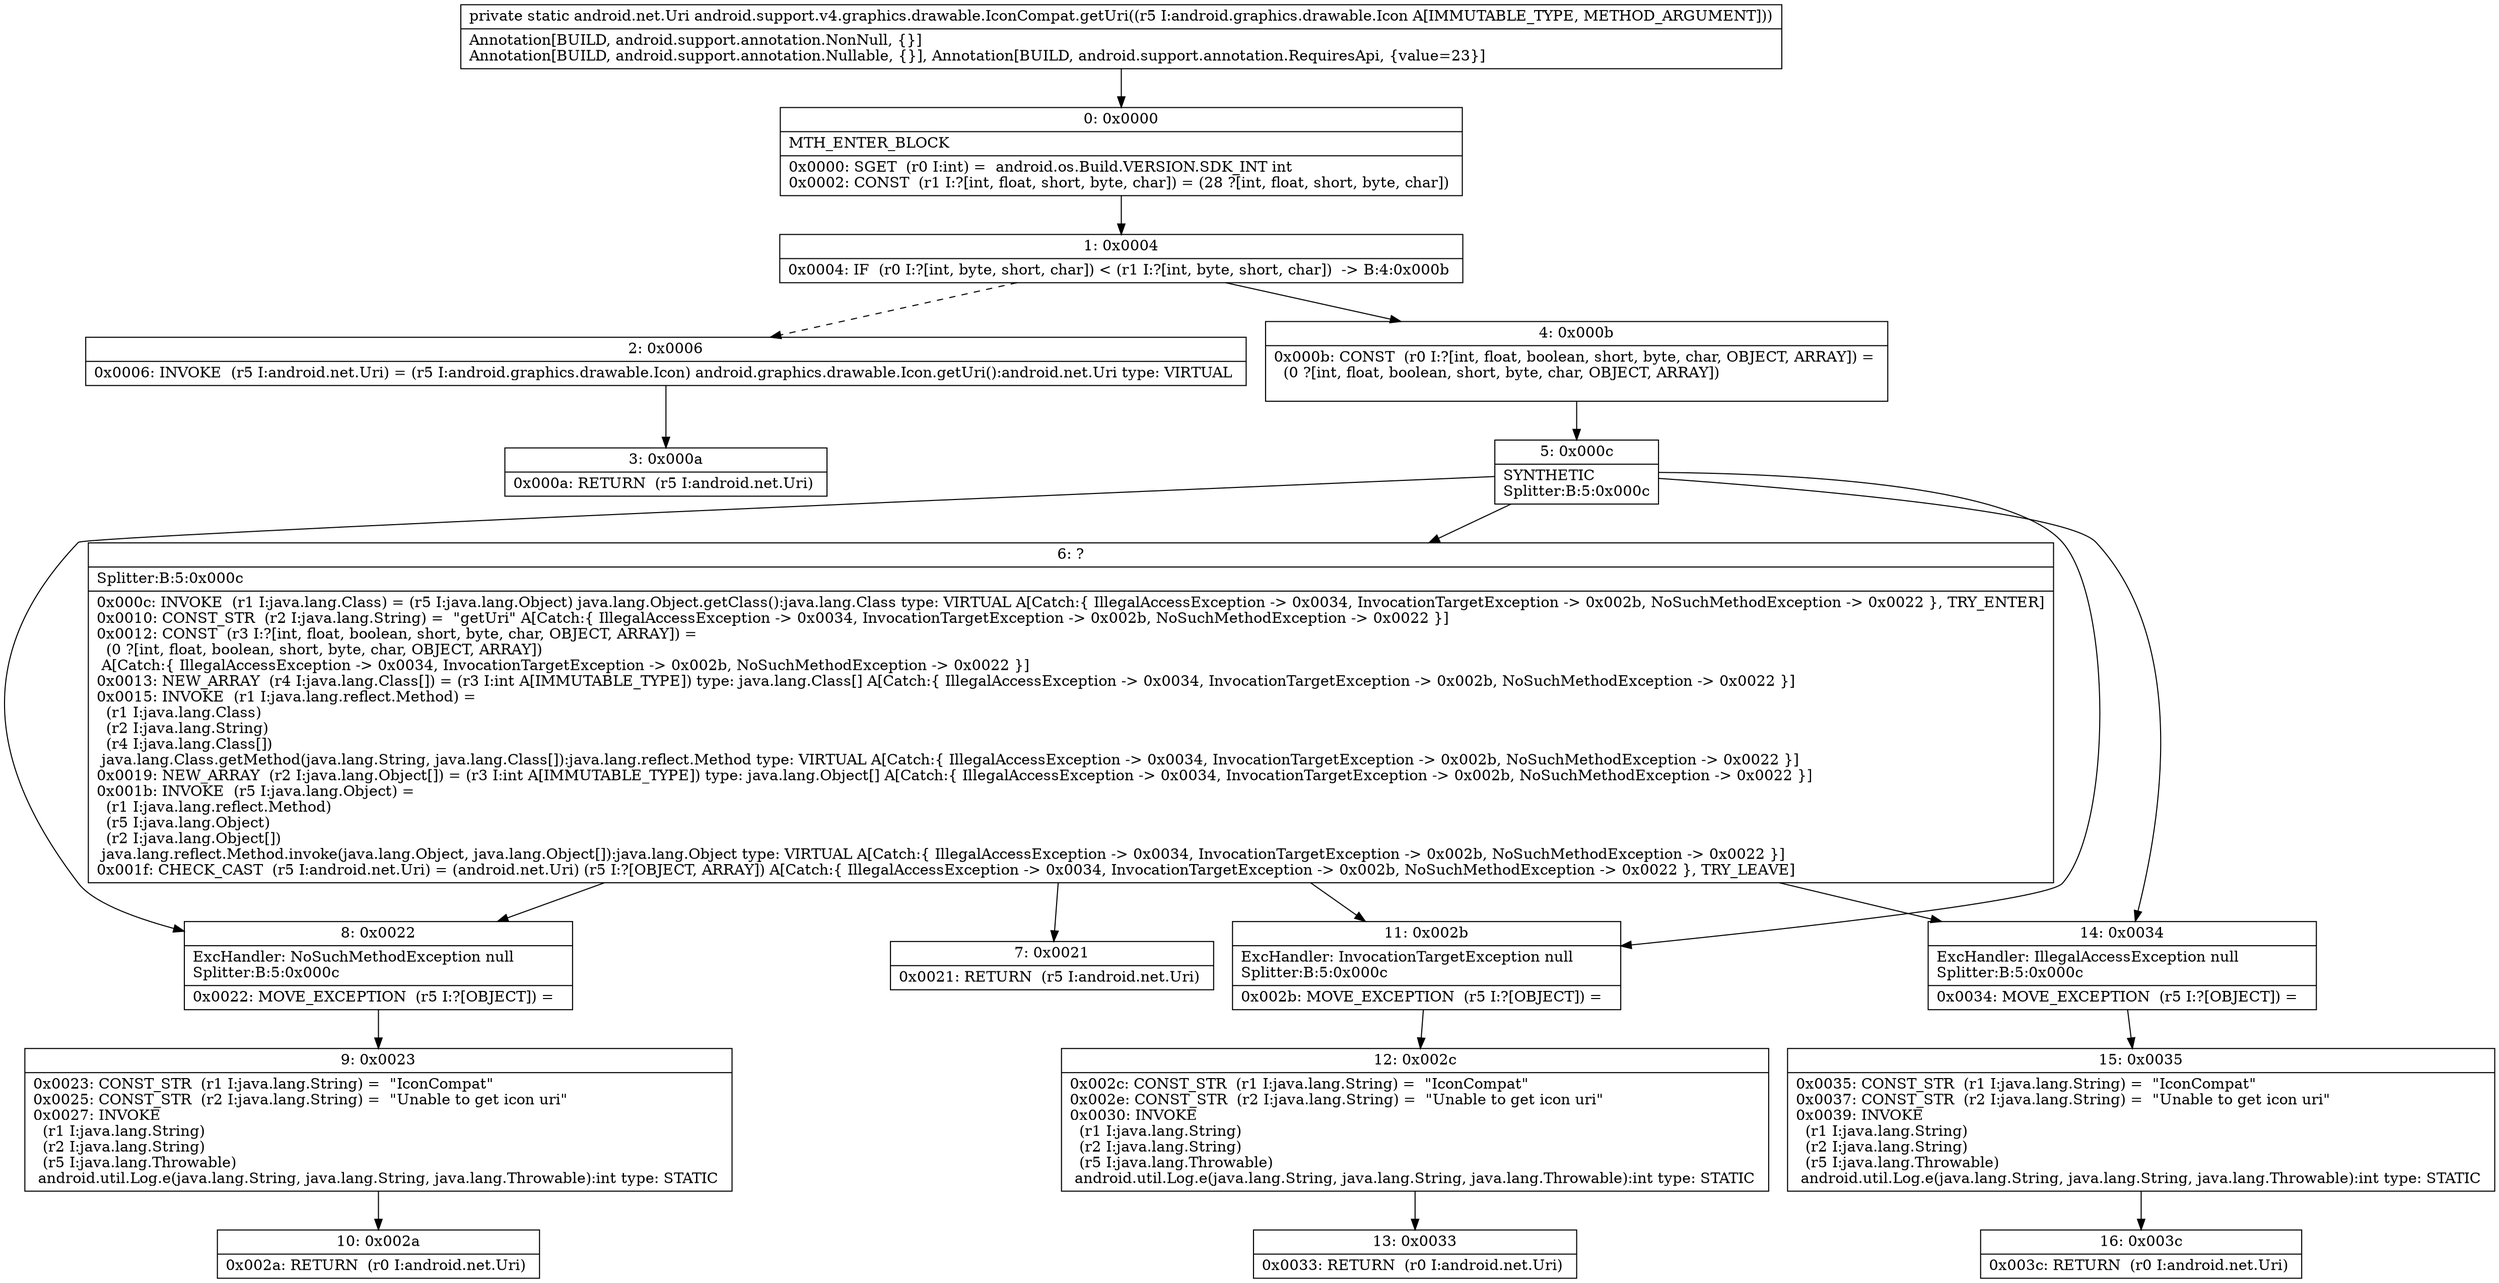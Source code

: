 digraph "CFG forandroid.support.v4.graphics.drawable.IconCompat.getUri(Landroid\/graphics\/drawable\/Icon;)Landroid\/net\/Uri;" {
Node_0 [shape=record,label="{0\:\ 0x0000|MTH_ENTER_BLOCK\l|0x0000: SGET  (r0 I:int) =  android.os.Build.VERSION.SDK_INT int \l0x0002: CONST  (r1 I:?[int, float, short, byte, char]) = (28 ?[int, float, short, byte, char]) \l}"];
Node_1 [shape=record,label="{1\:\ 0x0004|0x0004: IF  (r0 I:?[int, byte, short, char]) \< (r1 I:?[int, byte, short, char])  \-\> B:4:0x000b \l}"];
Node_2 [shape=record,label="{2\:\ 0x0006|0x0006: INVOKE  (r5 I:android.net.Uri) = (r5 I:android.graphics.drawable.Icon) android.graphics.drawable.Icon.getUri():android.net.Uri type: VIRTUAL \l}"];
Node_3 [shape=record,label="{3\:\ 0x000a|0x000a: RETURN  (r5 I:android.net.Uri) \l}"];
Node_4 [shape=record,label="{4\:\ 0x000b|0x000b: CONST  (r0 I:?[int, float, boolean, short, byte, char, OBJECT, ARRAY]) = \l  (0 ?[int, float, boolean, short, byte, char, OBJECT, ARRAY])\l \l}"];
Node_5 [shape=record,label="{5\:\ 0x000c|SYNTHETIC\lSplitter:B:5:0x000c\l}"];
Node_6 [shape=record,label="{6\:\ ?|Splitter:B:5:0x000c\l|0x000c: INVOKE  (r1 I:java.lang.Class) = (r5 I:java.lang.Object) java.lang.Object.getClass():java.lang.Class type: VIRTUAL A[Catch:\{ IllegalAccessException \-\> 0x0034, InvocationTargetException \-\> 0x002b, NoSuchMethodException \-\> 0x0022 \}, TRY_ENTER]\l0x0010: CONST_STR  (r2 I:java.lang.String) =  \"getUri\" A[Catch:\{ IllegalAccessException \-\> 0x0034, InvocationTargetException \-\> 0x002b, NoSuchMethodException \-\> 0x0022 \}]\l0x0012: CONST  (r3 I:?[int, float, boolean, short, byte, char, OBJECT, ARRAY]) = \l  (0 ?[int, float, boolean, short, byte, char, OBJECT, ARRAY])\l A[Catch:\{ IllegalAccessException \-\> 0x0034, InvocationTargetException \-\> 0x002b, NoSuchMethodException \-\> 0x0022 \}]\l0x0013: NEW_ARRAY  (r4 I:java.lang.Class[]) = (r3 I:int A[IMMUTABLE_TYPE]) type: java.lang.Class[] A[Catch:\{ IllegalAccessException \-\> 0x0034, InvocationTargetException \-\> 0x002b, NoSuchMethodException \-\> 0x0022 \}]\l0x0015: INVOKE  (r1 I:java.lang.reflect.Method) = \l  (r1 I:java.lang.Class)\l  (r2 I:java.lang.String)\l  (r4 I:java.lang.Class[])\l java.lang.Class.getMethod(java.lang.String, java.lang.Class[]):java.lang.reflect.Method type: VIRTUAL A[Catch:\{ IllegalAccessException \-\> 0x0034, InvocationTargetException \-\> 0x002b, NoSuchMethodException \-\> 0x0022 \}]\l0x0019: NEW_ARRAY  (r2 I:java.lang.Object[]) = (r3 I:int A[IMMUTABLE_TYPE]) type: java.lang.Object[] A[Catch:\{ IllegalAccessException \-\> 0x0034, InvocationTargetException \-\> 0x002b, NoSuchMethodException \-\> 0x0022 \}]\l0x001b: INVOKE  (r5 I:java.lang.Object) = \l  (r1 I:java.lang.reflect.Method)\l  (r5 I:java.lang.Object)\l  (r2 I:java.lang.Object[])\l java.lang.reflect.Method.invoke(java.lang.Object, java.lang.Object[]):java.lang.Object type: VIRTUAL A[Catch:\{ IllegalAccessException \-\> 0x0034, InvocationTargetException \-\> 0x002b, NoSuchMethodException \-\> 0x0022 \}]\l0x001f: CHECK_CAST  (r5 I:android.net.Uri) = (android.net.Uri) (r5 I:?[OBJECT, ARRAY]) A[Catch:\{ IllegalAccessException \-\> 0x0034, InvocationTargetException \-\> 0x002b, NoSuchMethodException \-\> 0x0022 \}, TRY_LEAVE]\l}"];
Node_7 [shape=record,label="{7\:\ 0x0021|0x0021: RETURN  (r5 I:android.net.Uri) \l}"];
Node_8 [shape=record,label="{8\:\ 0x0022|ExcHandler: NoSuchMethodException null\lSplitter:B:5:0x000c\l|0x0022: MOVE_EXCEPTION  (r5 I:?[OBJECT]) =  \l}"];
Node_9 [shape=record,label="{9\:\ 0x0023|0x0023: CONST_STR  (r1 I:java.lang.String) =  \"IconCompat\" \l0x0025: CONST_STR  (r2 I:java.lang.String) =  \"Unable to get icon uri\" \l0x0027: INVOKE  \l  (r1 I:java.lang.String)\l  (r2 I:java.lang.String)\l  (r5 I:java.lang.Throwable)\l android.util.Log.e(java.lang.String, java.lang.String, java.lang.Throwable):int type: STATIC \l}"];
Node_10 [shape=record,label="{10\:\ 0x002a|0x002a: RETURN  (r0 I:android.net.Uri) \l}"];
Node_11 [shape=record,label="{11\:\ 0x002b|ExcHandler: InvocationTargetException null\lSplitter:B:5:0x000c\l|0x002b: MOVE_EXCEPTION  (r5 I:?[OBJECT]) =  \l}"];
Node_12 [shape=record,label="{12\:\ 0x002c|0x002c: CONST_STR  (r1 I:java.lang.String) =  \"IconCompat\" \l0x002e: CONST_STR  (r2 I:java.lang.String) =  \"Unable to get icon uri\" \l0x0030: INVOKE  \l  (r1 I:java.lang.String)\l  (r2 I:java.lang.String)\l  (r5 I:java.lang.Throwable)\l android.util.Log.e(java.lang.String, java.lang.String, java.lang.Throwable):int type: STATIC \l}"];
Node_13 [shape=record,label="{13\:\ 0x0033|0x0033: RETURN  (r0 I:android.net.Uri) \l}"];
Node_14 [shape=record,label="{14\:\ 0x0034|ExcHandler: IllegalAccessException null\lSplitter:B:5:0x000c\l|0x0034: MOVE_EXCEPTION  (r5 I:?[OBJECT]) =  \l}"];
Node_15 [shape=record,label="{15\:\ 0x0035|0x0035: CONST_STR  (r1 I:java.lang.String) =  \"IconCompat\" \l0x0037: CONST_STR  (r2 I:java.lang.String) =  \"Unable to get icon uri\" \l0x0039: INVOKE  \l  (r1 I:java.lang.String)\l  (r2 I:java.lang.String)\l  (r5 I:java.lang.Throwable)\l android.util.Log.e(java.lang.String, java.lang.String, java.lang.Throwable):int type: STATIC \l}"];
Node_16 [shape=record,label="{16\:\ 0x003c|0x003c: RETURN  (r0 I:android.net.Uri) \l}"];
MethodNode[shape=record,label="{private static android.net.Uri android.support.v4.graphics.drawable.IconCompat.getUri((r5 I:android.graphics.drawable.Icon A[IMMUTABLE_TYPE, METHOD_ARGUMENT]))  | Annotation[BUILD, android.support.annotation.NonNull, \{\}]\lAnnotation[BUILD, android.support.annotation.Nullable, \{\}], Annotation[BUILD, android.support.annotation.RequiresApi, \{value=23\}]\l}"];
MethodNode -> Node_0;
Node_0 -> Node_1;
Node_1 -> Node_2[style=dashed];
Node_1 -> Node_4;
Node_2 -> Node_3;
Node_4 -> Node_5;
Node_5 -> Node_6;
Node_5 -> Node_14;
Node_5 -> Node_11;
Node_5 -> Node_8;
Node_6 -> Node_7;
Node_6 -> Node_14;
Node_6 -> Node_11;
Node_6 -> Node_8;
Node_8 -> Node_9;
Node_9 -> Node_10;
Node_11 -> Node_12;
Node_12 -> Node_13;
Node_14 -> Node_15;
Node_15 -> Node_16;
}

